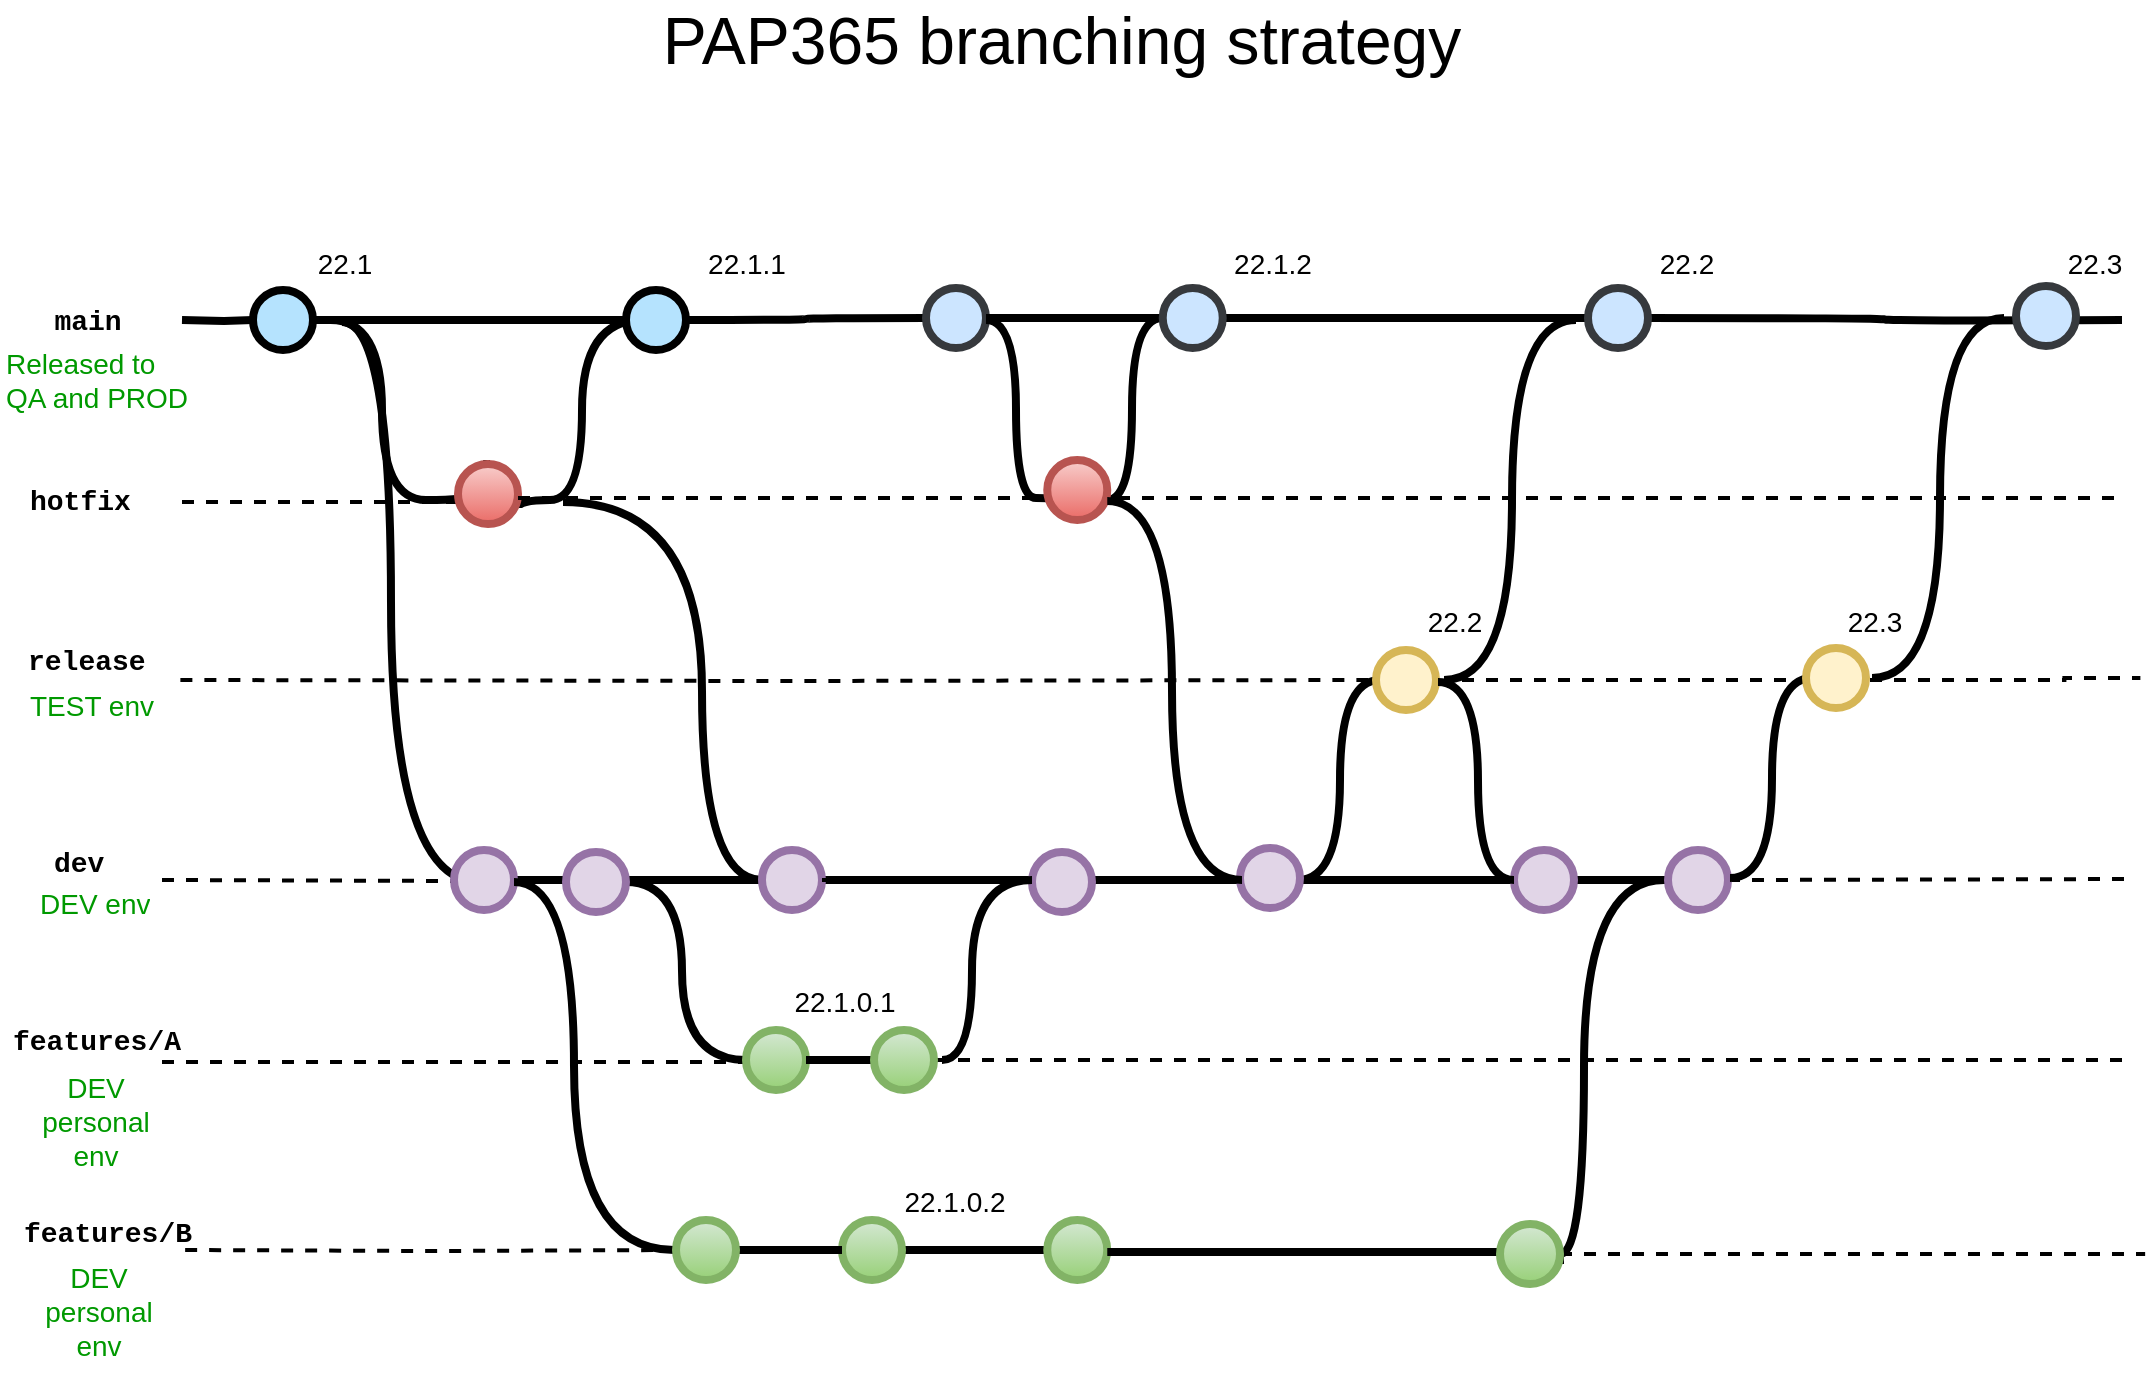 <mxfile version="20.8.15" type="github">
  <diagram id="53IQXVl9icCSp_Kw3Ib1" name="Page-1">
    <mxGraphModel dx="1186" dy="732" grid="1" gridSize="10" guides="1" tooltips="1" connect="1" arrows="1" fold="1" page="1" pageScale="1" pageWidth="1100" pageHeight="850" math="0" shadow="0">
      <root>
        <mxCell id="0" />
        <mxCell id="1" parent="0" />
        <mxCell id="fSnZ5vnYTslC5NarKmr_-11" value="PAP365 branching strategy" style="text;html=1;strokeColor=none;fillColor=none;align=center;verticalAlign=middle;whiteSpace=wrap;rounded=0;fontSize=33;fontColor=#000000;" parent="1" vertex="1">
          <mxGeometry x="155" y="40" width="790" height="40" as="geometry" />
        </mxCell>
        <mxCell id="9hBKPDzoitwpIBdzFDQ7-28" value="features/B" style="text;html=1;strokeColor=none;fillColor=none;align=center;verticalAlign=middle;whiteSpace=wrap;overflow=hidden;fontSize=14;fontStyle=1;fontFamily=Courier New;" parent="1" vertex="1">
          <mxGeometry x="27.19" y="646" width="92" height="20" as="geometry" />
        </mxCell>
        <mxCell id="9hBKPDzoitwpIBdzFDQ7-37" value="DEV personal env" style="text;html=1;strokeColor=none;fillColor=none;align=center;verticalAlign=middle;whiteSpace=wrap;overflow=hidden;fontSize=14;fontStyle=0;fontColor=#009900;" parent="1" vertex="1">
          <mxGeometry x="34.57" y="666" width="67.25" height="60" as="geometry" />
        </mxCell>
        <mxCell id="ck4O1efFFyVbqovqOwfO-1" value="" style="edgeStyle=orthogonalEdgeStyle;rounded=0;html=1;jettySize=auto;orthogonalLoop=1;strokeWidth=4;endArrow=none;endFill=0;startArrow=none;" parent="1" source="ck4O1efFFyVbqovqOwfO-7" edge="1">
          <mxGeometry x="154.5" y="200" as="geometry">
            <mxPoint x="110" y="200" as="sourcePoint" />
            <mxPoint x="224.5" y="200" as="targetPoint" />
          </mxGeometry>
        </mxCell>
        <mxCell id="ck4O1efFFyVbqovqOwfO-2" value="main" style="text;html=1;strokeColor=none;fillColor=none;align=center;verticalAlign=middle;whiteSpace=wrap;overflow=hidden;fontSize=14;fontStyle=1;fontFamily=Courier New;" parent="1" vertex="1">
          <mxGeometry x="38" y="190" width="50" height="20" as="geometry" />
        </mxCell>
        <mxCell id="ck4O1efFFyVbqovqOwfO-4" value="Released to QA and PROD" style="text;html=1;strokeColor=none;fillColor=none;align=left;verticalAlign=middle;whiteSpace=wrap;overflow=hidden;fontSize=14;fontStyle=0;fontColor=#009900;" parent="1" vertex="1">
          <mxGeometry x="19.57" y="210" width="97.25" height="39" as="geometry" />
        </mxCell>
        <mxCell id="ck4O1efFFyVbqovqOwfO-8" value="" style="edgeStyle=orthogonalEdgeStyle;curved=1;rounded=0;orthogonalLoop=1;jettySize=auto;html=1;endArrow=none;endFill=0;strokeWidth=4;fontFamily=Courier New;fontSize=16;exitX=1;exitY=0.5;exitDx=0;exitDy=0;exitPerimeter=0;" parent="1" source="ck4O1efFFyVbqovqOwfO-34" target="ck4O1efFFyVbqovqOwfO-12" edge="1">
          <mxGeometry relative="1" as="geometry">
            <mxPoint x="467" y="199" as="sourcePoint" />
          </mxGeometry>
        </mxCell>
        <mxCell id="ck4O1efFFyVbqovqOwfO-10" value="" style="edgeStyle=orthogonalEdgeStyle;curved=1;rounded=0;orthogonalLoop=1;jettySize=auto;html=1;endArrow=none;endFill=0;strokeWidth=4;fontFamily=Courier New;fontSize=16;startArrow=none;" parent="1" source="ck4O1efFFyVbqovqOwfO-15" edge="1">
          <mxGeometry relative="1" as="geometry">
            <mxPoint x="707" y="199" as="targetPoint" />
          </mxGeometry>
        </mxCell>
        <mxCell id="ck4O1efFFyVbqovqOwfO-11" value="" style="edgeStyle=orthogonalEdgeStyle;curved=1;rounded=0;orthogonalLoop=1;jettySize=auto;html=1;endArrow=none;endFill=0;strokeWidth=4;fontFamily=Courier New;fontSize=16;exitX=1;exitY=0.5;exitDx=0;exitDy=0;exitPerimeter=0;entryX=0;entryY=0.5;entryDx=0;entryDy=0;entryPerimeter=0;" parent="1" source="17730NkYTiJZY0oufSv_-13" target="9hBKPDzoitwpIBdzFDQ7-30" edge="1">
          <mxGeometry relative="1" as="geometry">
            <mxPoint x="391.13" y="555" as="targetPoint" />
            <mxPoint x="319.5" y="506" as="sourcePoint" />
            <Array as="points">
              <mxPoint x="360" y="481" />
              <mxPoint x="360" y="570" />
            </Array>
          </mxGeometry>
        </mxCell>
        <mxCell id="ck4O1efFFyVbqovqOwfO-12" value="" style="verticalLabelPosition=bottom;verticalAlign=top;html=1;strokeWidth=4;shape=mxgraph.flowchart.on-page_reference;strokeColor=#36393d;fillColor=#cce5ff;" parent="1" vertex="1">
          <mxGeometry x="482" y="184" width="30" height="30" as="geometry" />
        </mxCell>
        <mxCell id="ck4O1efFFyVbqovqOwfO-13" value="" style="edgeStyle=orthogonalEdgeStyle;curved=1;rounded=0;orthogonalLoop=1;jettySize=auto;html=1;endArrow=none;endFill=0;strokeWidth=4;fontFamily=Courier New;fontSize=16;startArrow=none;" parent="1" source="17730NkYTiJZY0oufSv_-48" target="ck4O1efFFyVbqovqOwfO-15" edge="1">
          <mxGeometry relative="1" as="geometry">
            <mxPoint x="1080" y="200" as="sourcePoint" />
          </mxGeometry>
        </mxCell>
        <mxCell id="ck4O1efFFyVbqovqOwfO-22" value="22.1" style="text;html=1;strokeColor=none;fillColor=none;align=center;verticalAlign=middle;whiteSpace=wrap;overflow=hidden;fontSize=14;" parent="1" vertex="1">
          <mxGeometry x="145.5" y="161" width="91" height="20" as="geometry" />
        </mxCell>
        <mxCell id="ck4O1efFFyVbqovqOwfO-24" value="" style="edgeStyle=orthogonalEdgeStyle;curved=1;rounded=0;orthogonalLoop=1;jettySize=auto;html=1;endArrow=none;endFill=0;strokeWidth=4;fontFamily=Courier New;fontSize=16;entryX=0;entryY=0.5;entryDx=0;entryDy=0;entryPerimeter=0;" parent="1" source="ck4O1efFFyVbqovqOwfO-25" target="ck4O1efFFyVbqovqOwfO-15" edge="1">
          <mxGeometry relative="1" as="geometry">
            <mxPoint x="745.87" y="279" as="targetPoint" />
            <Array as="points">
              <mxPoint x="585" y="290" />
              <mxPoint x="585" y="199" />
            </Array>
          </mxGeometry>
        </mxCell>
        <mxCell id="ck4O1efFFyVbqovqOwfO-27" value="22.1.2" style="text;html=1;strokeColor=none;fillColor=none;align=center;verticalAlign=middle;whiteSpace=wrap;overflow=hidden;fontSize=14;" parent="1" vertex="1">
          <mxGeometry x="629.37" y="161" width="52.63" height="20" as="geometry" />
        </mxCell>
        <mxCell id="_r8tFfjNaQo8byVIqAFJ-19" value="" style="edgeStyle=orthogonalEdgeStyle;curved=1;rounded=0;orthogonalLoop=1;jettySize=auto;html=1;endArrow=none;endFill=0;strokeWidth=4;fontFamily=Courier New;fontSize=16;" parent="1" source="ck4O1efFFyVbqovqOwfO-12" target="ck4O1efFFyVbqovqOwfO-15" edge="1">
          <mxGeometry relative="1" as="geometry">
            <mxPoint x="547" y="199" as="sourcePoint" />
            <mxPoint x="707" y="199" as="targetPoint" />
          </mxGeometry>
        </mxCell>
        <mxCell id="ck4O1efFFyVbqovqOwfO-15" value="" style="verticalLabelPosition=bottom;verticalAlign=top;html=1;strokeWidth=4;shape=mxgraph.flowchart.on-page_reference;strokeColor=#36393d;fillColor=#cce5ff;" parent="1" vertex="1">
          <mxGeometry x="600.37" y="184" width="30" height="30" as="geometry" />
        </mxCell>
        <mxCell id="_r8tFfjNaQo8byVIqAFJ-22" value="22.1.1" style="text;html=1;strokeColor=none;fillColor=none;align=center;verticalAlign=middle;whiteSpace=wrap;overflow=hidden;fontSize=14;" parent="1" vertex="1">
          <mxGeometry x="362" y="161" width="60.5" height="20" as="geometry" />
        </mxCell>
        <mxCell id="_r8tFfjNaQo8byVIqAFJ-40" value="" style="edgeStyle=orthogonalEdgeStyle;curved=1;rounded=0;orthogonalLoop=1;jettySize=auto;html=1;endArrow=none;endFill=0;strokeWidth=4;fontFamily=Courier New;fontSize=16;startArrow=none;exitX=1;exitY=0.667;exitDx=0;exitDy=0;exitPerimeter=0;" parent="1" edge="1">
          <mxGeometry relative="1" as="geometry">
            <mxPoint x="340" y="200" as="targetPoint" />
            <mxPoint x="278" y="294.01" as="sourcePoint" />
            <Array as="points">
              <mxPoint x="278" y="290" />
              <mxPoint x="310" y="290" />
              <mxPoint x="310" y="200" />
            </Array>
          </mxGeometry>
        </mxCell>
        <mxCell id="pDLgfkYLmZ7nKOtSb_zo-12" value="hotfix" style="text;html=1;strokeColor=none;fillColor=none;align=left;verticalAlign=middle;whiteSpace=wrap;overflow=hidden;fontSize=14;fontStyle=1;fontFamily=Courier New;" parent="1" vertex="1">
          <mxGeometry x="32.19" y="280" width="73.62" height="20" as="geometry" />
        </mxCell>
        <mxCell id="YvMvGw8tSOt4RGlKbDvN-7" value="" style="edgeStyle=orthogonalEdgeStyle;rounded=0;html=1;jettySize=auto;orthogonalLoop=1;plain-blue;endArrow=none;endFill=0;strokeWidth=4;strokeColor=#000000;startArrow=none;" parent="1" edge="1">
          <mxGeometry x="-229.88" y="480" as="geometry">
            <mxPoint x="824" y="480" as="targetPoint" />
            <mxPoint x="274" y="480" as="sourcePoint" />
          </mxGeometry>
        </mxCell>
        <mxCell id="YvMvGw8tSOt4RGlKbDvN-8" value="features/A" style="text;html=1;strokeColor=none;fillColor=none;align=center;verticalAlign=middle;whiteSpace=wrap;overflow=hidden;fontSize=14;fontStyle=1;fontFamily=Courier New;" parent="1" vertex="1">
          <mxGeometry x="21" y="550" width="93" height="21" as="geometry" />
        </mxCell>
        <mxCell id="YvMvGw8tSOt4RGlKbDvN-10" value="TEST env" style="text;html=1;strokeColor=none;fillColor=none;align=left;verticalAlign=middle;whiteSpace=wrap;overflow=hidden;fontSize=14;fontStyle=0;fontColor=#009900;" parent="1" vertex="1">
          <mxGeometry x="32.19" y="380" width="72" height="25" as="geometry" />
        </mxCell>
        <mxCell id="ck4O1efFFyVbqovqOwfO-34" value="" style="verticalLabelPosition=bottom;verticalAlign=top;html=1;strokeWidth=4;shape=mxgraph.flowchart.on-page_reference;fillColor=#b5e3fe;strokeColor=#000000;labelBorderColor=none;" parent="1" vertex="1">
          <mxGeometry x="332" y="185" width="30" height="30" as="geometry" />
        </mxCell>
        <mxCell id="YvMvGw8tSOt4RGlKbDvN-45" style="edgeStyle=orthogonalEdgeStyle;curved=1;rounded=0;html=1;endArrow=none;endFill=0;jettySize=auto;orthogonalLoop=1;strokeWidth=4;fontSize=15;" parent="1" edge="1">
          <mxGeometry relative="1" as="geometry">
            <mxPoint x="709" y="380" as="targetPoint" />
            <Array as="points">
              <mxPoint x="689" y="480" />
              <mxPoint x="689" y="380" />
            </Array>
            <mxPoint x="668" y="480" as="sourcePoint" />
          </mxGeometry>
        </mxCell>
        <mxCell id="kWK_K31KorMhjqKaLNin-1" value="" style="edgeStyle=orthogonalEdgeStyle;rounded=0;html=1;jettySize=auto;orthogonalLoop=1;strokeWidth=4;endArrow=none;endFill=0;" parent="1" target="ck4O1efFFyVbqovqOwfO-7" edge="1">
          <mxGeometry x="154.5" y="200" as="geometry">
            <mxPoint x="110" y="200" as="sourcePoint" />
            <mxPoint x="224.5" y="200" as="targetPoint" />
          </mxGeometry>
        </mxCell>
        <mxCell id="ck4O1efFFyVbqovqOwfO-7" value="" style="verticalLabelPosition=bottom;verticalAlign=top;html=1;strokeWidth=4;shape=mxgraph.flowchart.on-page_reference;plain-blue;gradientColor=none;fillColor=#B5E3Fe;strokeColor=#000000;" parent="1" vertex="1">
          <mxGeometry x="145.5" y="185" width="30" height="30" as="geometry" />
        </mxCell>
        <mxCell id="kWK_K31KorMhjqKaLNin-9" value="" style="edgeStyle=orthogonalEdgeStyle;rounded=0;html=1;jettySize=auto;orthogonalLoop=1;plain-blue;endArrow=none;endFill=0;strokeWidth=4;strokeColor=#000000;startArrow=none;entryX=0;entryY=0.5;entryDx=0;entryDy=0;entryPerimeter=0;" parent="1" target="ck4O1efFFyVbqovqOwfO-34" edge="1">
          <mxGeometry x="67.74" y="199.5" as="geometry">
            <mxPoint x="319.5" y="199.5" as="targetPoint" />
            <mxPoint x="220" y="200" as="sourcePoint" />
            <Array as="points">
              <mxPoint x="270" y="200" />
            </Array>
          </mxGeometry>
        </mxCell>
        <mxCell id="kWK_K31KorMhjqKaLNin-10" style="edgeStyle=orthogonalEdgeStyle;curved=1;rounded=0;html=1;endArrow=none;endFill=0;jettySize=auto;orthogonalLoop=1;strokeWidth=4;fontSize=15;" parent="1" edge="1">
          <mxGeometry relative="1" as="geometry">
            <mxPoint x="300.5" y="291" as="targetPoint" />
            <Array as="points">
              <mxPoint x="430" y="480" />
              <mxPoint x="370" y="480" />
              <mxPoint x="370" y="291" />
            </Array>
            <mxPoint x="420" y="480" as="sourcePoint" />
          </mxGeometry>
        </mxCell>
        <mxCell id="17730NkYTiJZY0oufSv_-2" value="" style="edgeStyle=orthogonalEdgeStyle;curved=1;rounded=0;orthogonalLoop=1;jettySize=auto;html=1;endArrow=none;endFill=0;strokeWidth=4;fontFamily=Courier New;fontSize=16;startArrow=none;entryX=0;entryY=0.5;entryDx=0;entryDy=0;entryPerimeter=0;" parent="1" edge="1">
          <mxGeometry relative="1" as="geometry">
            <mxPoint x="251" y="285" as="targetPoint" />
            <mxPoint x="184.25" y="200" as="sourcePoint" />
            <Array as="points">
              <mxPoint x="210" y="200" />
              <mxPoint x="210" y="290" />
              <mxPoint x="254" y="290" />
              <mxPoint x="254" y="285" />
            </Array>
          </mxGeometry>
        </mxCell>
        <mxCell id="17730NkYTiJZY0oufSv_-4" value="" style="edgeStyle=orthogonalEdgeStyle;rounded=0;html=1;jettySize=auto;orthogonalLoop=1;plain-blue;endArrow=none;endFill=0;strokeWidth=2;strokeColor=#000000;startArrow=none;dashed=1;" parent="1" edge="1">
          <mxGeometry x="-79.38" y="291" as="geometry">
            <mxPoint x="248" y="291" as="targetPoint" />
            <mxPoint x="110" y="291" as="sourcePoint" />
            <Array as="points">
              <mxPoint x="240" y="291" />
              <mxPoint x="240" y="291" />
            </Array>
          </mxGeometry>
        </mxCell>
        <mxCell id="17730NkYTiJZY0oufSv_-5" value="" style="edgeStyle=orthogonalEdgeStyle;rounded=0;html=1;jettySize=auto;orthogonalLoop=1;plain-blue;endArrow=none;endFill=0;strokeWidth=2;strokeColor=#000000;startArrow=none;dashed=1;" parent="1" target="_r8tFfjNaQo8byVIqAFJ-6" edge="1">
          <mxGeometry x="-79.38" y="288" as="geometry">
            <mxPoint x="1080" y="288" as="targetPoint" />
            <mxPoint x="256.12" y="291" as="sourcePoint" />
            <Array as="points" />
          </mxGeometry>
        </mxCell>
        <mxCell id="_r8tFfjNaQo8byVIqAFJ-6" value="" style="verticalLabelPosition=bottom;verticalAlign=top;html=1;strokeWidth=4;shape=mxgraph.flowchart.on-page_reference;plain-blue;gradientColor=#EA6B66;strokeColor=#B85450;fillColor=#F8CECC;" parent="1" vertex="1">
          <mxGeometry x="248.0" y="272" width="30" height="30" as="geometry" />
        </mxCell>
        <mxCell id="17730NkYTiJZY0oufSv_-6" style="edgeStyle=orthogonalEdgeStyle;curved=1;rounded=0;html=1;entryX=0;entryY=0.5;entryPerimeter=0;endArrow=none;endFill=0;jettySize=auto;orthogonalLoop=1;strokeWidth=4;fontSize=15;entryDx=0;entryDy=0;" parent="1" edge="1">
          <mxGeometry relative="1" as="geometry">
            <mxPoint x="190" y="201" as="targetPoint" />
            <Array as="points">
              <mxPoint x="214.5" y="481" />
              <mxPoint x="214.5" y="201" />
            </Array>
            <mxPoint x="258.5" y="481" as="sourcePoint" />
          </mxGeometry>
        </mxCell>
        <mxCell id="17730NkYTiJZY0oufSv_-8" value="" style="edgeStyle=orthogonalEdgeStyle;rounded=0;html=1;jettySize=auto;orthogonalLoop=1;plain-blue;endArrow=none;endFill=0;strokeWidth=2;strokeColor=#000000;startArrow=none;dashed=1;" parent="1" edge="1">
          <mxGeometry x="-108.19" y="376" as="geometry">
            <mxPoint x="1089.19" y="379" as="targetPoint" />
            <mxPoint x="750" y="380" as="sourcePoint" />
            <Array as="points">
              <mxPoint x="1051.19" y="379" />
            </Array>
          </mxGeometry>
        </mxCell>
        <mxCell id="17730NkYTiJZY0oufSv_-10" value="" style="edgeStyle=orthogonalEdgeStyle;rounded=0;html=1;jettySize=auto;orthogonalLoop=1;plain-blue;endArrow=none;endFill=0;strokeWidth=2;strokeColor=#000000;startArrow=none;dashed=1;exitX=1;exitY=0.5;exitDx=0;exitDy=0;exitPerimeter=0;" parent="1" source="17730NkYTiJZY0oufSv_-64" edge="1">
          <mxGeometry x="-104.38" y="476.5" as="geometry">
            <mxPoint x="1085" y="479.5" as="targetPoint" />
            <mxPoint x="790" y="479.5" as="sourcePoint" />
            <Array as="points">
              <mxPoint x="890" y="480" />
              <mxPoint x="1055" y="480" />
            </Array>
          </mxGeometry>
        </mxCell>
        <mxCell id="17730NkYTiJZY0oufSv_-15" value="" style="edgeStyle=orthogonalEdgeStyle;rounded=0;html=1;jettySize=auto;orthogonalLoop=1;plain-blue;endArrow=none;endFill=0;strokeWidth=2;strokeColor=#000000;startArrow=none;dashed=1;" parent="1" source="17730NkYTiJZY0oufSv_-11" target="17730NkYTiJZY0oufSv_-13" edge="1">
          <mxGeometry x="-109.38" y="466" as="geometry">
            <mxPoint x="1050" y="466" as="targetPoint" />
            <mxPoint x="281" y="469" as="sourcePoint" />
            <Array as="points" />
          </mxGeometry>
        </mxCell>
        <mxCell id="17730NkYTiJZY0oufSv_-16" value="" style="edgeStyle=orthogonalEdgeStyle;rounded=0;html=1;jettySize=auto;orthogonalLoop=1;plain-blue;endArrow=none;endFill=0;strokeWidth=2;strokeColor=#000000;startArrow=none;dashed=1;" parent="1" edge="1">
          <mxGeometry x="-79.38" y="287" as="geometry">
            <mxPoint x="1080" y="289" as="targetPoint" />
            <mxPoint x="278" y="289" as="sourcePoint" />
            <Array as="points">
              <mxPoint x="440" y="289" />
              <mxPoint x="440" y="289" />
            </Array>
          </mxGeometry>
        </mxCell>
        <mxCell id="17730NkYTiJZY0oufSv_-18" value="release" style="text;html=1;strokeColor=none;fillColor=none;align=left;verticalAlign=middle;whiteSpace=wrap;overflow=hidden;fontSize=14;fontStyle=1;fontFamily=Courier New;" parent="1" vertex="1">
          <mxGeometry x="30.57" y="360" width="73.62" height="20" as="geometry" />
        </mxCell>
        <mxCell id="17730NkYTiJZY0oufSv_-19" value="dev" style="text;html=1;strokeColor=none;fillColor=none;align=left;verticalAlign=middle;whiteSpace=wrap;overflow=hidden;fontSize=14;fontStyle=1;fontFamily=Courier New;" parent="1" vertex="1">
          <mxGeometry x="44.1" y="461" width="37.81" height="20" as="geometry" />
        </mxCell>
        <mxCell id="17730NkYTiJZY0oufSv_-20" value="DEV env" style="text;html=1;strokeColor=none;fillColor=none;align=left;verticalAlign=middle;whiteSpace=wrap;overflow=hidden;fontSize=14;fontStyle=0;fontColor=#009900;" parent="1" vertex="1">
          <mxGeometry x="37.19" y="481" width="72" height="20" as="geometry" />
        </mxCell>
        <mxCell id="17730NkYTiJZY0oufSv_-25" value="" style="edgeStyle=orthogonalEdgeStyle;rounded=0;html=1;jettySize=auto;orthogonalLoop=1;plain-blue;endArrow=none;endFill=0;strokeWidth=2;strokeColor=#000000;startArrow=none;dashed=1;" parent="1" target="17730NkYTiJZY0oufSv_-23" edge="1">
          <mxGeometry x="-109.38" y="475" as="geometry">
            <mxPoint x="1080" y="478" as="targetPoint" />
            <mxPoint x="100" y="480" as="sourcePoint" />
            <Array as="points" />
          </mxGeometry>
        </mxCell>
        <mxCell id="17730NkYTiJZY0oufSv_-23" value="" style="verticalLabelPosition=bottom;verticalAlign=top;html=1;strokeWidth=4;shape=mxgraph.flowchart.on-page_reference;fillColor=#e1d5e7;strokeColor=#9673a6;" parent="1" vertex="1">
          <mxGeometry x="400" y="465" width="30" height="30" as="geometry" />
        </mxCell>
        <mxCell id="17730NkYTiJZY0oufSv_-11" value="" style="verticalLabelPosition=bottom;verticalAlign=top;html=1;strokeWidth=4;shape=mxgraph.flowchart.on-page_reference;fillColor=#e1d5e7;strokeColor=#9673a6;" parent="1" vertex="1">
          <mxGeometry x="246" y="465" width="30" height="30" as="geometry" />
        </mxCell>
        <mxCell id="17730NkYTiJZY0oufSv_-13" value="" style="verticalLabelPosition=bottom;verticalAlign=top;html=1;strokeWidth=4;shape=mxgraph.flowchart.on-page_reference;fillColor=#e1d5e7;strokeColor=#9673a6;" parent="1" vertex="1">
          <mxGeometry x="302" y="466" width="30" height="30" as="geometry" />
        </mxCell>
        <mxCell id="17730NkYTiJZY0oufSv_-26" value="" style="edgeStyle=orthogonalEdgeStyle;rounded=0;html=1;jettySize=auto;orthogonalLoop=1;plain-blue;endArrow=none;endFill=0;strokeWidth=2;strokeColor=#000000;startArrow=none;dashed=1;" parent="1" source="YvMvGw8tSOt4RGlKbDvN-15" edge="1">
          <mxGeometry x="-117.38" y="567" as="geometry">
            <mxPoint x="1080" y="570" as="targetPoint" />
            <mxPoint x="100" y="571" as="sourcePoint" />
            <Array as="points">
              <mxPoint x="1042" y="570" />
            </Array>
          </mxGeometry>
        </mxCell>
        <mxCell id="17730NkYTiJZY0oufSv_-27" value="DEV personal env" style="text;html=1;strokeColor=none;fillColor=none;align=center;verticalAlign=middle;whiteSpace=wrap;overflow=hidden;fontSize=14;fontStyle=0;fontColor=#009900;" parent="1" vertex="1">
          <mxGeometry x="33.81" y="571" width="66.19" height="59" as="geometry" />
        </mxCell>
        <mxCell id="17730NkYTiJZY0oufSv_-28" value="" style="edgeStyle=orthogonalEdgeStyle;rounded=0;html=1;jettySize=auto;orthogonalLoop=1;plain-blue;endArrow=none;endFill=0;strokeWidth=2;strokeColor=#000000;startArrow=none;dashed=1;" parent="1" edge="1">
          <mxGeometry x="-105.81" y="664" as="geometry">
            <mxPoint x="1091.57" y="667" as="targetPoint" />
            <mxPoint x="799" y="667" as="sourcePoint" />
            <Array as="points">
              <mxPoint x="1053.57" y="667" />
            </Array>
          </mxGeometry>
        </mxCell>
        <mxCell id="17730NkYTiJZY0oufSv_-30" value="" style="edgeStyle=orthogonalEdgeStyle;rounded=0;html=1;jettySize=auto;orthogonalLoop=1;plain-blue;endArrow=none;endFill=0;strokeWidth=2;strokeColor=#000000;startArrow=none;dashed=1;" parent="1" target="9hBKPDzoitwpIBdzFDQ7-30" edge="1">
          <mxGeometry x="-117.38" y="567" as="geometry">
            <mxPoint x="1080" y="570" as="targetPoint" />
            <mxPoint x="100" y="571" as="sourcePoint" />
            <Array as="points">
              <mxPoint x="320" y="571" />
              <mxPoint x="320" y="571" />
            </Array>
          </mxGeometry>
        </mxCell>
        <mxCell id="9hBKPDzoitwpIBdzFDQ7-30" value="" style="verticalLabelPosition=bottom;verticalAlign=top;html=1;strokeWidth=4;shape=mxgraph.flowchart.on-page_reference;strokeColor=#82b366;fillColor=#d5e8d4;gradientColor=#97d077;" parent="1" vertex="1">
          <mxGeometry x="392" y="555" width="30" height="30" as="geometry" />
        </mxCell>
        <mxCell id="17730NkYTiJZY0oufSv_-31" value="" style="edgeStyle=orthogonalEdgeStyle;rounded=0;html=1;jettySize=auto;orthogonalLoop=1;plain-blue;endArrow=none;endFill=0;strokeWidth=4;strokeColor=#000000;startArrow=none;" parent="1" source="9hBKPDzoitwpIBdzFDQ7-30" target="YvMvGw8tSOt4RGlKbDvN-15" edge="1">
          <mxGeometry x="-117.38" y="567" as="geometry">
            <mxPoint x="1080" y="570" as="targetPoint" />
            <mxPoint x="422" y="570" as="sourcePoint" />
            <Array as="points" />
          </mxGeometry>
        </mxCell>
        <mxCell id="YvMvGw8tSOt4RGlKbDvN-15" value="" style="verticalLabelPosition=bottom;verticalAlign=top;html=1;strokeWidth=4;shape=mxgraph.flowchart.on-page_reference;gradientColor=#97d077;strokeColor=#82b366;fillColor=#d5e8d4;" parent="1" vertex="1">
          <mxGeometry x="456" y="555" width="30" height="30" as="geometry" />
        </mxCell>
        <mxCell id="17730NkYTiJZY0oufSv_-34" value="" style="edgeStyle=orthogonalEdgeStyle;rounded=0;html=1;jettySize=auto;orthogonalLoop=1;plain-blue;endArrow=none;endFill=0;strokeWidth=2;strokeColor=#000000;startArrow=none;dashed=1;" parent="1" source="17730NkYTiJZY0oufSv_-23" target="17730NkYTiJZY0oufSv_-32" edge="1">
          <mxGeometry x="-109.38" y="475" as="geometry">
            <mxPoint x="1080" y="478" as="targetPoint" />
            <mxPoint x="430" y="478" as="sourcePoint" />
            <Array as="points" />
          </mxGeometry>
        </mxCell>
        <mxCell id="17730NkYTiJZY0oufSv_-32" value="" style="verticalLabelPosition=bottom;verticalAlign=top;html=1;strokeWidth=4;shape=mxgraph.flowchart.on-page_reference;fillColor=#e1d5e7;strokeColor=#9673a6;" parent="1" vertex="1">
          <mxGeometry x="535" y="466" width="30" height="30" as="geometry" />
        </mxCell>
        <mxCell id="17730NkYTiJZY0oufSv_-35" value="" style="edgeStyle=orthogonalEdgeStyle;curved=1;rounded=0;orthogonalLoop=1;jettySize=auto;html=1;endArrow=none;endFill=0;strokeWidth=4;fontFamily=Courier New;fontSize=16;startArrow=none;" parent="1" edge="1">
          <mxGeometry relative="1" as="geometry">
            <mxPoint x="535" y="479.99" as="targetPoint" />
            <mxPoint x="490" y="570" as="sourcePoint" />
            <Array as="points">
              <mxPoint x="490" y="570" />
              <mxPoint x="505" y="570" />
              <mxPoint x="505" y="480" />
            </Array>
          </mxGeometry>
        </mxCell>
        <mxCell id="17730NkYTiJZY0oufSv_-39" value="" style="edgeStyle=orthogonalEdgeStyle;rounded=0;html=1;jettySize=auto;orthogonalLoop=1;plain-blue;endArrow=none;endFill=0;strokeWidth=2;strokeColor=#000000;startArrow=none;dashed=1;" parent="1" target="17730NkYTiJZY0oufSv_-36" edge="1">
          <mxGeometry x="-108.19" y="376" as="geometry">
            <mxPoint x="1089.19" y="379" as="targetPoint" />
            <mxPoint x="109.19" y="380" as="sourcePoint" />
            <Array as="points" />
          </mxGeometry>
        </mxCell>
        <mxCell id="17730NkYTiJZY0oufSv_-36" value="" style="verticalLabelPosition=bottom;verticalAlign=top;html=1;strokeWidth=4;shape=mxgraph.flowchart.on-page_reference;fillColor=#fff2cc;strokeColor=#d6b656;" parent="1" vertex="1">
          <mxGeometry x="707" y="365" width="30" height="30" as="geometry" />
        </mxCell>
        <mxCell id="17730NkYTiJZY0oufSv_-70" value="" style="edgeStyle=orthogonalEdgeStyle;rounded=0;orthogonalLoop=1;jettySize=auto;html=1;strokeWidth=4;endArrow=none;endFill=0;" parent="1" source="17730NkYTiJZY0oufSv_-41" target="17730NkYTiJZY0oufSv_-64" edge="1">
          <mxGeometry relative="1" as="geometry" />
        </mxCell>
        <mxCell id="17730NkYTiJZY0oufSv_-41" value="" style="verticalLabelPosition=bottom;verticalAlign=top;html=1;strokeWidth=4;shape=mxgraph.flowchart.on-page_reference;fillColor=#e1d5e7;strokeColor=#9673a6;" parent="1" vertex="1">
          <mxGeometry x="776" y="465" width="30" height="30" as="geometry" />
        </mxCell>
        <mxCell id="17730NkYTiJZY0oufSv_-45" value="" style="edgeStyle=orthogonalEdgeStyle;curved=1;rounded=0;orthogonalLoop=1;jettySize=auto;html=1;endArrow=none;endFill=0;strokeWidth=4;fontFamily=Courier New;fontSize=16;" parent="1" edge="1">
          <mxGeometry relative="1" as="geometry">
            <mxPoint x="547" y="290" as="targetPoint" />
            <mxPoint x="512" y="200" as="sourcePoint" />
            <Array as="points">
              <mxPoint x="527" y="200" />
              <mxPoint x="527" y="289" />
            </Array>
          </mxGeometry>
        </mxCell>
        <mxCell id="ck4O1efFFyVbqovqOwfO-25" value="" style="verticalLabelPosition=bottom;verticalAlign=top;html=1;strokeWidth=4;shape=mxgraph.flowchart.on-page_reference;plain-blue;gradientColor=#EA6B66;strokeColor=#B85450;fillColor=#F8CECC;" parent="1" vertex="1">
          <mxGeometry x="542.63" y="270" width="30" height="30" as="geometry" />
        </mxCell>
        <mxCell id="17730NkYTiJZY0oufSv_-46" value="" style="edgeStyle=orthogonalEdgeStyle;curved=1;rounded=0;orthogonalLoop=1;jettySize=auto;html=1;endArrow=none;endFill=0;strokeWidth=4;fontFamily=Courier New;fontSize=16;exitX=1;exitY=0.5;exitDx=0;exitDy=0;exitPerimeter=0;entryX=0;entryY=0.5;entryDx=0;entryDy=0;entryPerimeter=0;" parent="1" target="17730NkYTiJZY0oufSv_-41" edge="1">
          <mxGeometry relative="1" as="geometry">
            <mxPoint x="778" y="470" as="targetPoint" />
            <mxPoint x="738" y="381" as="sourcePoint" />
            <Array as="points">
              <mxPoint x="758" y="381" />
              <mxPoint x="758" y="480" />
            </Array>
          </mxGeometry>
        </mxCell>
        <mxCell id="17730NkYTiJZY0oufSv_-47" value="" style="edgeStyle=orthogonalEdgeStyle;curved=1;rounded=0;orthogonalLoop=1;jettySize=auto;html=1;endArrow=none;endFill=0;strokeWidth=4;fontFamily=Courier New;fontSize=16;startArrow=none;" parent="1" edge="1">
          <mxGeometry relative="1" as="geometry">
            <mxPoint x="807" y="200" as="targetPoint" />
            <mxPoint x="741" y="380" as="sourcePoint" />
            <Array as="points">
              <mxPoint x="775" y="380" />
              <mxPoint x="775" y="200" />
            </Array>
          </mxGeometry>
        </mxCell>
        <mxCell id="17730NkYTiJZY0oufSv_-51" value="" style="edgeStyle=orthogonalEdgeStyle;curved=1;rounded=0;orthogonalLoop=1;jettySize=auto;html=1;endArrow=none;endFill=0;strokeWidth=4;fontFamily=Courier New;fontSize=16;" parent="1" target="17730NkYTiJZY0oufSv_-48" edge="1">
          <mxGeometry relative="1" as="geometry">
            <mxPoint x="1080" y="200" as="sourcePoint" />
            <mxPoint x="630.37" y="199" as="targetPoint" />
          </mxGeometry>
        </mxCell>
        <mxCell id="17730NkYTiJZY0oufSv_-48" value="" style="verticalLabelPosition=bottom;verticalAlign=top;html=1;strokeWidth=4;shape=mxgraph.flowchart.on-page_reference;strokeColor=#36393d;fillColor=#cce5ff;" parent="1" vertex="1">
          <mxGeometry x="813.0" y="184" width="30" height="30" as="geometry" />
        </mxCell>
        <mxCell id="17730NkYTiJZY0oufSv_-56" style="edgeStyle=orthogonalEdgeStyle;curved=1;rounded=0;html=1;endArrow=none;endFill=0;jettySize=auto;orthogonalLoop=1;strokeWidth=4;fontSize=15;" parent="1" edge="1">
          <mxGeometry relative="1" as="geometry">
            <mxPoint x="276" y="481" as="targetPoint" />
            <Array as="points">
              <mxPoint x="306" y="665" />
              <mxPoint x="306" y="481" />
            </Array>
            <mxPoint x="356" y="665" as="sourcePoint" />
          </mxGeometry>
        </mxCell>
        <mxCell id="ZiaGpqQXMz9nbaePvjVG-7" value="" style="edgeStyle=orthogonalEdgeStyle;rounded=0;orthogonalLoop=1;jettySize=auto;html=1;strokeWidth=4;endArrow=none;endFill=0;" edge="1" parent="1" source="17730NkYTiJZY0oufSv_-57" target="17730NkYTiJZY0oufSv_-60">
          <mxGeometry relative="1" as="geometry">
            <Array as="points">
              <mxPoint x="520" y="665" />
              <mxPoint x="520" y="665" />
            </Array>
          </mxGeometry>
        </mxCell>
        <mxCell id="17730NkYTiJZY0oufSv_-57" value="" style="verticalLabelPosition=bottom;verticalAlign=top;html=1;strokeWidth=4;shape=mxgraph.flowchart.on-page_reference;strokeColor=#82b366;fillColor=#d5e8d4;gradientColor=#97d077;" parent="1" vertex="1">
          <mxGeometry x="440" y="650" width="30" height="30" as="geometry" />
        </mxCell>
        <mxCell id="17730NkYTiJZY0oufSv_-60" value="" style="verticalLabelPosition=bottom;verticalAlign=top;html=1;strokeWidth=4;shape=mxgraph.flowchart.on-page_reference;strokeColor=#82b366;fillColor=#d5e8d4;gradientColor=#97d077;" parent="1" vertex="1">
          <mxGeometry x="542.63" y="650" width="30" height="30" as="geometry" />
        </mxCell>
        <mxCell id="17730NkYTiJZY0oufSv_-63" value="" style="edgeStyle=orthogonalEdgeStyle;rounded=0;html=1;jettySize=auto;orthogonalLoop=1;plain-blue;endArrow=none;endFill=0;strokeWidth=4;strokeColor=#000000;startArrow=none;" parent="1" edge="1">
          <mxGeometry x="-105.81" y="666" as="geometry">
            <mxPoint x="769" y="666" as="targetPoint" />
            <mxPoint x="572.63" y="666" as="sourcePoint" />
            <Array as="points" />
          </mxGeometry>
        </mxCell>
        <mxCell id="17730NkYTiJZY0oufSv_-64" value="" style="verticalLabelPosition=bottom;verticalAlign=top;html=1;strokeWidth=4;shape=mxgraph.flowchart.on-page_reference;fillColor=#e1d5e7;strokeColor=#9673a6;" parent="1" vertex="1">
          <mxGeometry x="853" y="465" width="30" height="30" as="geometry" />
        </mxCell>
        <mxCell id="17730NkYTiJZY0oufSv_-66" value="" style="edgeStyle=orthogonalEdgeStyle;curved=1;rounded=0;orthogonalLoop=1;jettySize=auto;html=1;endArrow=none;endFill=0;strokeWidth=4;fontFamily=Courier New;fontSize=16;startArrow=none;" parent="1" edge="1" source="17730NkYTiJZY0oufSv_-62">
          <mxGeometry relative="1" as="geometry">
            <mxPoint x="851" y="480" as="targetPoint" />
            <mxPoint x="801" y="670" as="sourcePoint" />
            <Array as="points">
              <mxPoint x="811" y="480" />
            </Array>
          </mxGeometry>
        </mxCell>
        <mxCell id="17730NkYTiJZY0oufSv_-72" value="" style="verticalLabelPosition=bottom;verticalAlign=top;html=1;strokeWidth=4;shape=mxgraph.flowchart.on-page_reference;fillColor=#e1d5e7;strokeColor=#9673a6;" parent="1" vertex="1">
          <mxGeometry x="639" y="464" width="30" height="30" as="geometry" />
        </mxCell>
        <mxCell id="17730NkYTiJZY0oufSv_-73" style="edgeStyle=orthogonalEdgeStyle;curved=1;rounded=0;html=1;endArrow=none;endFill=0;jettySize=auto;orthogonalLoop=1;strokeWidth=4;fontSize=15;" parent="1" edge="1">
          <mxGeometry relative="1" as="geometry">
            <mxPoint x="572.63" y="290.5" as="targetPoint" />
            <Array as="points">
              <mxPoint x="605" y="480" />
              <mxPoint x="605" y="291" />
            </Array>
            <mxPoint x="640" y="480" as="sourcePoint" />
          </mxGeometry>
        </mxCell>
        <mxCell id="17730NkYTiJZY0oufSv_-75" value="22.2" style="text;html=1;strokeColor=none;fillColor=none;align=center;verticalAlign=middle;whiteSpace=wrap;overflow=hidden;fontSize=14;" parent="1" vertex="1">
          <mxGeometry x="836" y="161" width="52.63" height="20" as="geometry" />
        </mxCell>
        <mxCell id="17730NkYTiJZY0oufSv_-77" value="22.2" style="text;html=1;strokeColor=none;fillColor=none;align=center;verticalAlign=middle;whiteSpace=wrap;overflow=hidden;fontSize=14;" parent="1" vertex="1">
          <mxGeometry x="720" y="340" width="52.63" height="20" as="geometry" />
        </mxCell>
        <mxCell id="17730NkYTiJZY0oufSv_-78" value="22.1.0.1" style="text;html=1;strokeColor=none;fillColor=none;align=center;verticalAlign=middle;whiteSpace=wrap;overflow=hidden;fontSize=14;" parent="1" vertex="1">
          <mxGeometry x="403.37" y="530" width="76.63" height="20" as="geometry" />
        </mxCell>
        <mxCell id="17730NkYTiJZY0oufSv_-79" value="22.1.0.2" style="text;html=1;strokeColor=none;fillColor=none;align=center;verticalAlign=middle;whiteSpace=wrap;overflow=hidden;fontSize=14;" parent="1" vertex="1">
          <mxGeometry x="458.37" y="630" width="76.63" height="20" as="geometry" />
        </mxCell>
        <mxCell id="17730NkYTiJZY0oufSv_-81" style="edgeStyle=orthogonalEdgeStyle;curved=1;rounded=0;html=1;endArrow=none;endFill=0;jettySize=auto;orthogonalLoop=1;strokeWidth=4;fontSize=15;" parent="1" edge="1">
          <mxGeometry relative="1" as="geometry">
            <mxPoint x="925" y="379" as="targetPoint" />
            <Array as="points">
              <mxPoint x="905" y="479" />
              <mxPoint x="905" y="379" />
            </Array>
            <mxPoint x="884" y="479" as="sourcePoint" />
          </mxGeometry>
        </mxCell>
        <mxCell id="17730NkYTiJZY0oufSv_-83" value="" style="verticalLabelPosition=bottom;verticalAlign=top;html=1;strokeWidth=4;shape=mxgraph.flowchart.on-page_reference;fillColor=#fff2cc;strokeColor=#d6b656;" parent="1" vertex="1">
          <mxGeometry x="922" y="364" width="30" height="30" as="geometry" />
        </mxCell>
        <mxCell id="17730NkYTiJZY0oufSv_-84" value="" style="edgeStyle=orthogonalEdgeStyle;curved=1;rounded=0;orthogonalLoop=1;jettySize=auto;html=1;endArrow=none;endFill=0;strokeWidth=4;fontFamily=Courier New;fontSize=16;startArrow=none;" parent="1" edge="1">
          <mxGeometry relative="1" as="geometry">
            <mxPoint x="1021" y="199" as="targetPoint" />
            <mxPoint x="955" y="379" as="sourcePoint" />
            <Array as="points">
              <mxPoint x="989" y="379" />
              <mxPoint x="989" y="199" />
            </Array>
          </mxGeometry>
        </mxCell>
        <mxCell id="17730NkYTiJZY0oufSv_-85" value="" style="verticalLabelPosition=bottom;verticalAlign=top;html=1;strokeWidth=4;shape=mxgraph.flowchart.on-page_reference;strokeColor=#36393d;fillColor=#cce5ff;" parent="1" vertex="1">
          <mxGeometry x="1027" y="183" width="30" height="30" as="geometry" />
        </mxCell>
        <mxCell id="17730NkYTiJZY0oufSv_-87" value="22.3" style="text;html=1;strokeColor=none;fillColor=none;align=center;verticalAlign=middle;whiteSpace=wrap;overflow=hidden;fontSize=14;" parent="1" vertex="1">
          <mxGeometry x="1040" y="161" width="52.63" height="20" as="geometry" />
        </mxCell>
        <mxCell id="ZiaGpqQXMz9nbaePvjVG-1" value="" style="edgeStyle=orthogonalEdgeStyle;rounded=0;html=1;jettySize=auto;orthogonalLoop=1;plain-blue;endArrow=none;endFill=0;strokeWidth=2;strokeColor=#000000;startArrow=none;dashed=1;" edge="1" parent="1" target="17730NkYTiJZY0oufSv_-52">
          <mxGeometry x="-105.81" y="661" as="geometry">
            <mxPoint x="357" y="665" as="targetPoint" />
            <mxPoint x="111.57" y="665" as="sourcePoint" />
            <Array as="points" />
          </mxGeometry>
        </mxCell>
        <mxCell id="ZiaGpqQXMz9nbaePvjVG-6" value="" style="edgeStyle=orthogonalEdgeStyle;rounded=0;orthogonalLoop=1;jettySize=auto;html=1;strokeWidth=4;endArrow=none;endFill=0;" edge="1" parent="1" source="17730NkYTiJZY0oufSv_-52" target="17730NkYTiJZY0oufSv_-57">
          <mxGeometry relative="1" as="geometry" />
        </mxCell>
        <mxCell id="17730NkYTiJZY0oufSv_-52" value="" style="verticalLabelPosition=bottom;verticalAlign=top;html=1;strokeWidth=4;shape=mxgraph.flowchart.on-page_reference;strokeColor=#82b366;fillColor=#d5e8d4;gradientColor=#97d077;" parent="1" vertex="1">
          <mxGeometry x="357" y="650" width="30" height="30" as="geometry" />
        </mxCell>
        <mxCell id="ZiaGpqQXMz9nbaePvjVG-2" value="" style="edgeStyle=orthogonalEdgeStyle;curved=1;rounded=0;orthogonalLoop=1;jettySize=auto;html=1;endArrow=none;endFill=0;strokeWidth=4;fontFamily=Courier New;fontSize=16;startArrow=none;" edge="1" parent="1" target="17730NkYTiJZY0oufSv_-62">
          <mxGeometry relative="1" as="geometry">
            <mxPoint x="851" y="480" as="targetPoint" />
            <mxPoint x="801" y="670" as="sourcePoint" />
            <Array as="points">
              <mxPoint x="777" y="670" />
              <mxPoint x="811" y="670" />
            </Array>
          </mxGeometry>
        </mxCell>
        <mxCell id="17730NkYTiJZY0oufSv_-62" value="" style="verticalLabelPosition=bottom;verticalAlign=top;html=1;strokeWidth=4;shape=mxgraph.flowchart.on-page_reference;strokeColor=#82b366;fillColor=#d5e8d4;gradientColor=#97d077;" parent="1" vertex="1">
          <mxGeometry x="769" y="652" width="30" height="30" as="geometry" />
        </mxCell>
        <mxCell id="ZiaGpqQXMz9nbaePvjVG-10" value="22.3" style="text;html=1;strokeColor=none;fillColor=none;align=center;verticalAlign=middle;whiteSpace=wrap;overflow=hidden;fontSize=14;" vertex="1" parent="1">
          <mxGeometry x="930" y="340" width="52.63" height="20" as="geometry" />
        </mxCell>
      </root>
    </mxGraphModel>
  </diagram>
</mxfile>
